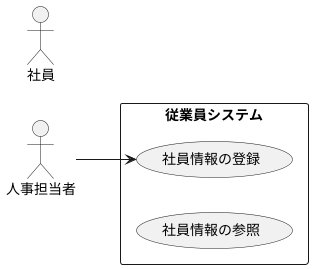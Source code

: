@startuml 従業員登録システム
    left to right direction
    actor 人事担当者 as A1
    actor 社員 as A2

    rectangle 従業員システム {
        usecase 社員情報の登録 as U1
        usecase 社員情報の参照 as U2
    }

    A1 --> U1

@enduml